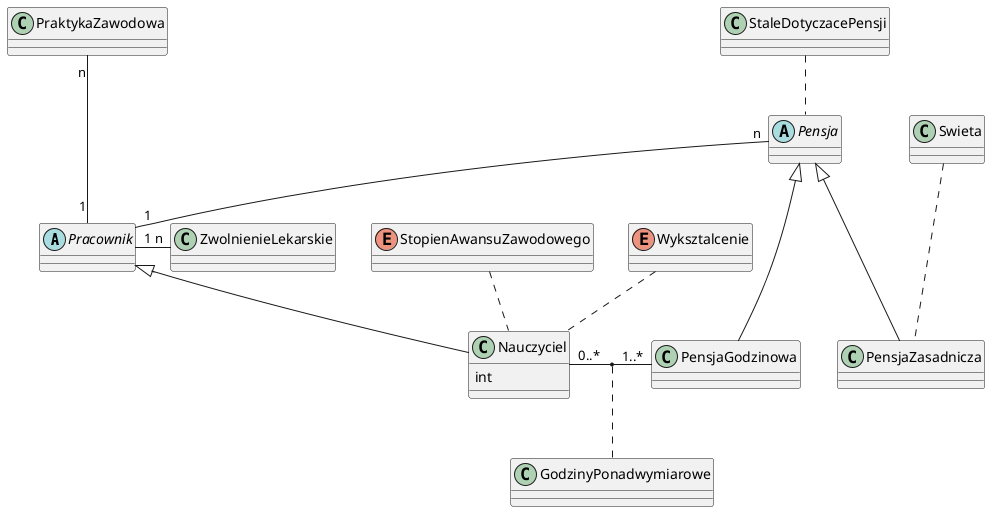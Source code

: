 @startuml

abstract class Pracownik{

}
class Nauczyciel extends Pracownik{
int
}

abstract class Pensja{}

enum StopienAwansuZawodowego {}
enum Wyksztalcenie {}

class ZwolnienieLekarskie{}

class PraktykaZawodowa{}

class PensjaZasadnicza {}

class PensjaGodzinowa {}

class Swieta{}

Pracownik  "1" -left-- "n" Pensja

Pracownik "1" -up-- "n" PraktykaZawodowa

Pracownik "1" -right-- "n" ZwolnienieLekarskie

PensjaZasadnicza -up--|> Pensja
PensjaGodzinowa -up--|> Pensja

Swieta -down.. PensjaZasadnicza

StaleDotyczacePensji .. Pensja

StopienAwansuZawodowego .. Nauczyciel

Wyksztalcenie .. Nauczyciel

Nauczyciel "0..*" - "1..*" PensjaGodzinowa
(Nauczyciel, PensjaGodzinowa) .. GodzinyPonadwymiarowe
@enduml